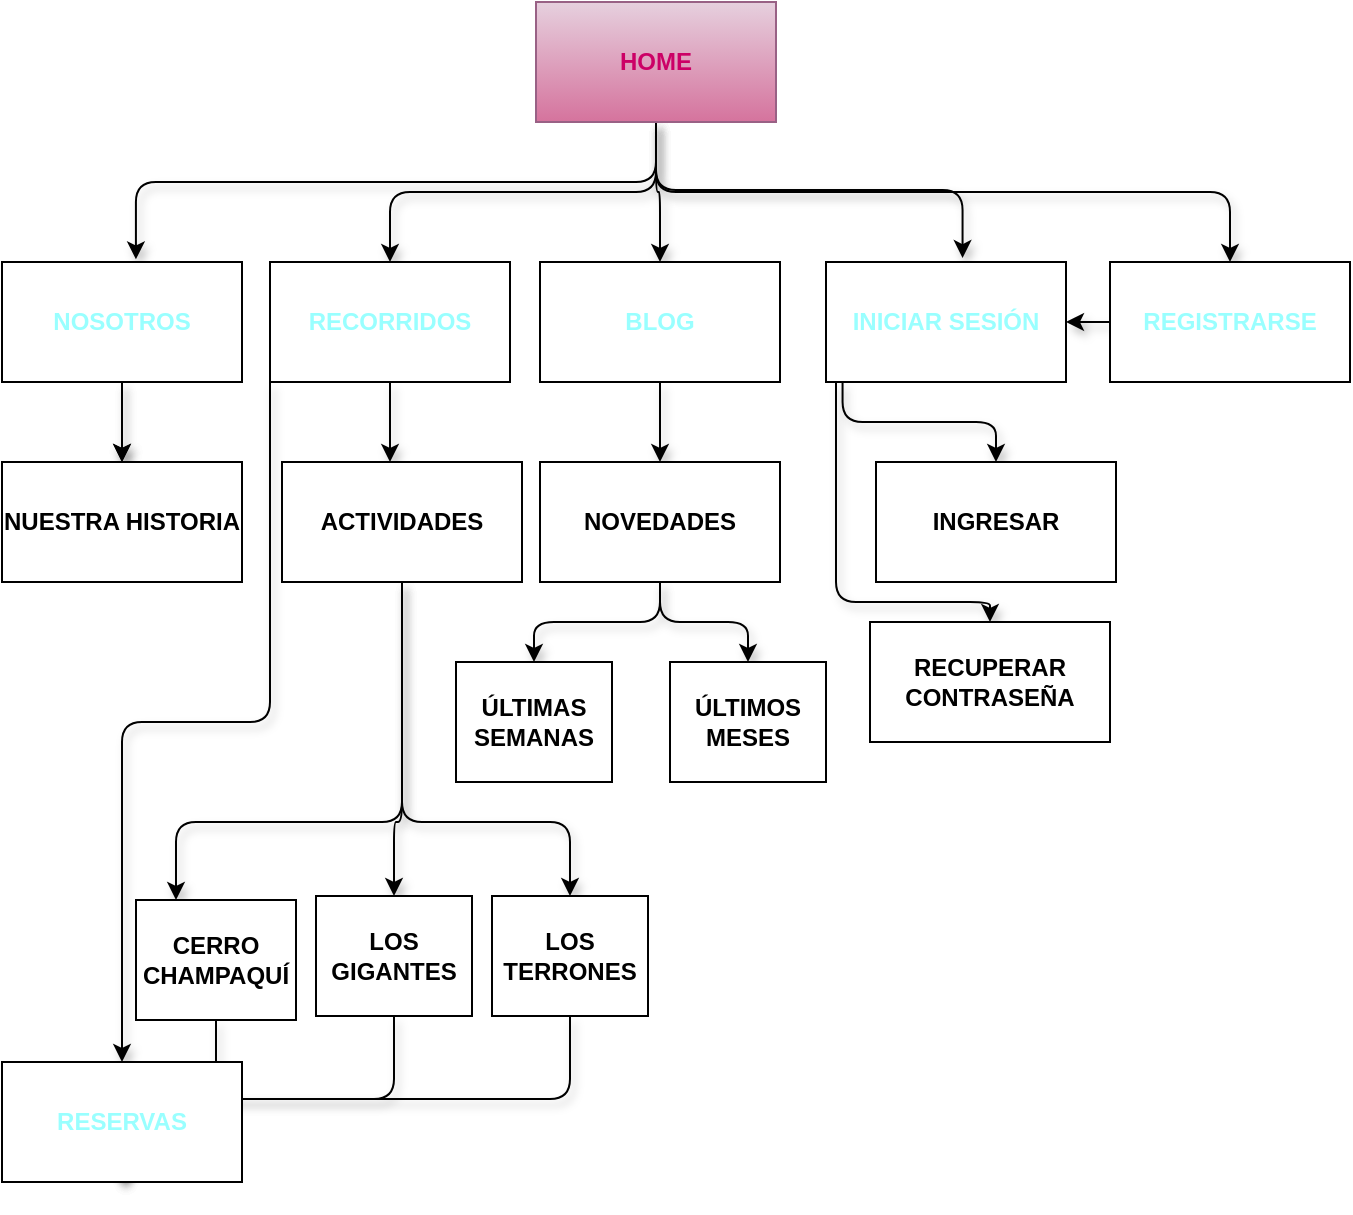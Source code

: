 <mxfile>
    <diagram id="hQZ8APVtihk-KyInsocs" name="Page-1">
        <mxGraphModel dx="383" dy="424" grid="1" gridSize="10" guides="1" tooltips="1" connect="1" arrows="1" fold="1" page="1" pageScale="1" pageWidth="850" pageHeight="1100" math="0" shadow="0">
            <root>
                <mxCell id="0"/>
                <mxCell id="1" parent="0"/>
                <mxCell id="4" style="edgeStyle=elbowEdgeStyle;elbow=vertical;html=1;shadow=1;entryX=0.558;entryY=-0.022;entryDx=0;entryDy=0;entryPerimeter=0;" edge="1" parent="1" source="2" target="5">
                    <mxGeometry relative="1" as="geometry">
                        <mxPoint x="70" y="150" as="targetPoint"/>
                        <mxPoint x="120" y="150" as="sourcePoint"/>
                        <Array as="points">
                            <mxPoint x="130" y="120"/>
                        </Array>
                    </mxGeometry>
                </mxCell>
                <mxCell id="6" style="edgeStyle=elbowEdgeStyle;elbow=vertical;html=1;shadow=1;entryX=0.5;entryY=0;entryDx=0;entryDy=0;" edge="1" parent="1" source="2" target="7">
                    <mxGeometry relative="1" as="geometry">
                        <mxPoint x="200" y="150" as="targetPoint"/>
                    </mxGeometry>
                </mxCell>
                <mxCell id="8" style="edgeStyle=elbowEdgeStyle;elbow=vertical;html=1;shadow=1;entryX=0.5;entryY=0;entryDx=0;entryDy=0;" edge="1" parent="1" source="2" target="9">
                    <mxGeometry relative="1" as="geometry">
                        <mxPoint x="330" y="150" as="targetPoint"/>
                    </mxGeometry>
                </mxCell>
                <mxCell id="10" style="edgeStyle=elbowEdgeStyle;elbow=vertical;html=1;shadow=1;entryX=0.569;entryY=-0.033;entryDx=0;entryDy=0;entryPerimeter=0;" edge="1" parent="1" source="2" target="11">
                    <mxGeometry relative="1" as="geometry">
                        <mxPoint x="480" y="150" as="targetPoint"/>
                    </mxGeometry>
                </mxCell>
                <mxCell id="12" style="edgeStyle=elbowEdgeStyle;elbow=vertical;html=1;shadow=1;entryX=0.5;entryY=0;entryDx=0;entryDy=0;" edge="1" parent="1" source="2" target="13">
                    <mxGeometry relative="1" as="geometry">
                        <mxPoint x="620" y="150" as="targetPoint"/>
                    </mxGeometry>
                </mxCell>
                <mxCell id="2" value="&lt;font color=&quot;#cc0066&quot;&gt;HOME&lt;/font&gt;" style="whiteSpace=wrap;html=1;fontStyle=1;labelBorderColor=none;fillColor=#e6d0de;strokeColor=#996185;gradientColor=#d5739d;" vertex="1" parent="1">
                    <mxGeometry x="270" y="30" width="120" height="60" as="geometry"/>
                </mxCell>
                <mxCell id="14" style="edgeStyle=elbowEdgeStyle;elbow=vertical;html=1;shadow=1;" edge="1" parent="1" source="5">
                    <mxGeometry relative="1" as="geometry">
                        <mxPoint x="63" y="260" as="targetPoint"/>
                    </mxGeometry>
                </mxCell>
                <mxCell id="24" value="" style="edgeStyle=elbowEdgeStyle;elbow=vertical;html=1;shadow=1;" edge="1" parent="1" source="5" target="15">
                    <mxGeometry relative="1" as="geometry"/>
                </mxCell>
                <mxCell id="5" value="&lt;font color=&quot;#99ffff&quot;&gt;NOSOTROS&lt;/font&gt;" style="whiteSpace=wrap;html=1;fontStyle=1;labelBackgroundColor=default;" vertex="1" parent="1">
                    <mxGeometry x="3" y="160" width="120" height="60" as="geometry"/>
                </mxCell>
                <mxCell id="16" style="edgeStyle=elbowEdgeStyle;elbow=vertical;html=1;shadow=1;" edge="1" parent="1" source="7">
                    <mxGeometry relative="1" as="geometry">
                        <mxPoint x="197" y="260" as="targetPoint"/>
                    </mxGeometry>
                </mxCell>
                <mxCell id="36" style="edgeStyle=elbowEdgeStyle;elbow=vertical;html=1;entryX=0.5;entryY=0;entryDx=0;entryDy=0;shadow=1;fontColor=#99FFFF;exitX=0;exitY=1;exitDx=0;exitDy=0;" edge="1" parent="1" source="7" target="35">
                    <mxGeometry relative="1" as="geometry"/>
                </mxCell>
                <mxCell id="7" value="&lt;font color=&quot;#99ffff&quot;&gt;RECORRIDOS&lt;/font&gt;" style="whiteSpace=wrap;html=1;fontStyle=1;" vertex="1" parent="1">
                    <mxGeometry x="137" y="160" width="120" height="60" as="geometry"/>
                </mxCell>
                <mxCell id="28" style="edgeStyle=elbowEdgeStyle;elbow=vertical;html=1;entryX=0.5;entryY=0;entryDx=0;entryDy=0;shadow=1;" edge="1" parent="1" source="9" target="25">
                    <mxGeometry relative="1" as="geometry"/>
                </mxCell>
                <mxCell id="9" value="&lt;font color=&quot;#99ffff&quot;&gt;BLOG&lt;/font&gt;" style="whiteSpace=wrap;html=1;fontStyle=1" vertex="1" parent="1">
                    <mxGeometry x="272" y="160" width="120" height="60" as="geometry"/>
                </mxCell>
                <mxCell id="42" style="edgeStyle=elbowEdgeStyle;elbow=vertical;html=1;entryX=0.5;entryY=0;entryDx=0;entryDy=0;shadow=1;fontColor=#99FFFF;exitX=0.069;exitY=1;exitDx=0;exitDy=0;exitPerimeter=0;" edge="1" parent="1" source="11" target="40">
                    <mxGeometry relative="1" as="geometry"/>
                </mxCell>
                <mxCell id="43" style="edgeStyle=elbowEdgeStyle;elbow=vertical;html=1;entryX=0.5;entryY=0;entryDx=0;entryDy=0;shadow=1;fontColor=#99FFFF;" edge="1" parent="1" target="41">
                    <mxGeometry relative="1" as="geometry">
                        <mxPoint x="420" y="220" as="sourcePoint"/>
                        <Array as="points">
                            <mxPoint x="420" y="330"/>
                        </Array>
                    </mxGeometry>
                </mxCell>
                <mxCell id="11" value="&lt;font color=&quot;#99ffff&quot;&gt;INICIAR SESIÓN&lt;/font&gt;" style="whiteSpace=wrap;html=1;fontStyle=1" vertex="1" parent="1">
                    <mxGeometry x="415" y="160" width="120" height="60" as="geometry"/>
                </mxCell>
                <mxCell id="44" style="edgeStyle=elbowEdgeStyle;elbow=vertical;html=1;entryX=1;entryY=0.5;entryDx=0;entryDy=0;shadow=1;fontColor=#99FFFF;" edge="1" parent="1" source="13" target="11">
                    <mxGeometry relative="1" as="geometry"/>
                </mxCell>
                <mxCell id="13" value="&lt;font color=&quot;#99ffff&quot;&gt;REGISTRARSE&lt;/font&gt;" style="whiteSpace=wrap;html=1;fontStyle=1" vertex="1" parent="1">
                    <mxGeometry x="557" y="160" width="120" height="60" as="geometry"/>
                </mxCell>
                <mxCell id="15" value="NUESTRA HISTORIA" style="whiteSpace=wrap;html=1;fontStyle=1" vertex="1" parent="1">
                    <mxGeometry x="3" y="260" width="120" height="60" as="geometry"/>
                </mxCell>
                <mxCell id="18" style="edgeStyle=elbowEdgeStyle;elbow=vertical;html=1;shadow=1;entryX=0.25;entryY=0;entryDx=0;entryDy=0;exitX=0.5;exitY=1;exitDx=0;exitDy=0;" edge="1" parent="1" source="17" target="19">
                    <mxGeometry relative="1" as="geometry">
                        <mxPoint x="90" y="440" as="targetPoint"/>
                        <Array as="points">
                            <mxPoint x="150" y="440"/>
                        </Array>
                    </mxGeometry>
                </mxCell>
                <mxCell id="20" style="edgeStyle=elbowEdgeStyle;elbow=vertical;html=1;shadow=1;entryX=0.5;entryY=0;entryDx=0;entryDy=0;" edge="1" parent="1" target="21">
                    <mxGeometry relative="1" as="geometry">
                        <mxPoint x="212.644" y="478.32" as="targetPoint"/>
                        <mxPoint x="203" y="320" as="sourcePoint"/>
                        <Array as="points">
                            <mxPoint x="203" y="440"/>
                        </Array>
                    </mxGeometry>
                </mxCell>
                <mxCell id="23" style="edgeStyle=elbowEdgeStyle;elbow=vertical;html=1;entryX=0.5;entryY=0;entryDx=0;entryDy=0;shadow=1;startArrow=none;exitX=0.5;exitY=1;exitDx=0;exitDy=0;" edge="1" parent="1" source="17" target="22">
                    <mxGeometry relative="1" as="geometry">
                        <mxPoint x="287" y="430" as="sourcePoint"/>
                        <Array as="points">
                            <mxPoint x="200" y="440"/>
                        </Array>
                    </mxGeometry>
                </mxCell>
                <mxCell id="17" value="ACTIVIDADES" style="whiteSpace=wrap;html=1;fontStyle=1" vertex="1" parent="1">
                    <mxGeometry x="143" y="260" width="120" height="60" as="geometry"/>
                </mxCell>
                <mxCell id="37" style="edgeStyle=elbowEdgeStyle;elbow=vertical;html=1;entryX=0.5;entryY=1;entryDx=0;entryDy=0;shadow=1;fontColor=#99FFFF;" edge="1" parent="1" source="19" target="35">
                    <mxGeometry relative="1" as="geometry"/>
                </mxCell>
                <mxCell id="19" value="CERRO CHAMPAQUÍ" style="whiteSpace=wrap;html=1;fontStyle=1" vertex="1" parent="1">
                    <mxGeometry x="70" y="479" width="80" height="60" as="geometry"/>
                </mxCell>
                <mxCell id="38" style="edgeStyle=elbowEdgeStyle;elbow=vertical;html=1;entryX=0.5;entryY=1;entryDx=0;entryDy=0;shadow=1;fontColor=#99FFFF;" edge="1" parent="1" source="21" target="35">
                    <mxGeometry relative="1" as="geometry"/>
                </mxCell>
                <mxCell id="21" value="LOS GIGANTES" style="whiteSpace=wrap;html=1;fontStyle=1" vertex="1" parent="1">
                    <mxGeometry x="160" y="477" width="78" height="60" as="geometry"/>
                </mxCell>
                <mxCell id="39" style="edgeStyle=elbowEdgeStyle;elbow=vertical;html=1;entryX=0.5;entryY=1;entryDx=0;entryDy=0;shadow=1;fontColor=#99FFFF;" edge="1" parent="1" source="22" target="35">
                    <mxGeometry relative="1" as="geometry"/>
                </mxCell>
                <mxCell id="22" value="LOS TERRONES" style="whiteSpace=wrap;html=1;fontStyle=1" vertex="1" parent="1">
                    <mxGeometry x="248" y="477" width="78" height="60" as="geometry"/>
                </mxCell>
                <mxCell id="33" style="edgeStyle=elbowEdgeStyle;elbow=vertical;html=1;entryX=0.5;entryY=0;entryDx=0;entryDy=0;shadow=1;exitX=0.5;exitY=1;exitDx=0;exitDy=0;" edge="1" parent="1" source="25" target="31">
                    <mxGeometry relative="1" as="geometry"/>
                </mxCell>
                <mxCell id="34" style="edgeStyle=elbowEdgeStyle;elbow=vertical;html=1;entryX=0.5;entryY=0;entryDx=0;entryDy=0;shadow=1;" edge="1" parent="1" source="25" target="32">
                    <mxGeometry relative="1" as="geometry"/>
                </mxCell>
                <mxCell id="25" value="NOVEDADES" style="whiteSpace=wrap;html=1;fontStyle=1" vertex="1" parent="1">
                    <mxGeometry x="272" y="260" width="120" height="60" as="geometry"/>
                </mxCell>
                <mxCell id="31" value="ÚLTIMAS SEMANAS" style="whiteSpace=wrap;html=1;fontStyle=1" vertex="1" parent="1">
                    <mxGeometry x="230" y="360" width="78" height="60" as="geometry"/>
                </mxCell>
                <mxCell id="32" value="ÚLTIMOS MESES" style="whiteSpace=wrap;html=1;fontStyle=1" vertex="1" parent="1">
                    <mxGeometry x="337" y="360" width="78" height="60" as="geometry"/>
                </mxCell>
                <mxCell id="35" value="&lt;font color=&quot;#99ffff&quot;&gt;RESERVAS&lt;/font&gt;" style="whiteSpace=wrap;html=1;fontStyle=1" vertex="1" parent="1">
                    <mxGeometry x="3" y="560" width="120" height="60" as="geometry"/>
                </mxCell>
                <mxCell id="40" value="INGRESAR" style="whiteSpace=wrap;html=1;fontStyle=1" vertex="1" parent="1">
                    <mxGeometry x="440" y="260" width="120" height="60" as="geometry"/>
                </mxCell>
                <mxCell id="41" value="RECUPERAR CONTRASEÑA" style="whiteSpace=wrap;html=1;fontStyle=1" vertex="1" parent="1">
                    <mxGeometry x="437" y="340" width="120" height="60" as="geometry"/>
                </mxCell>
            </root>
        </mxGraphModel>
    </diagram>
</mxfile>
